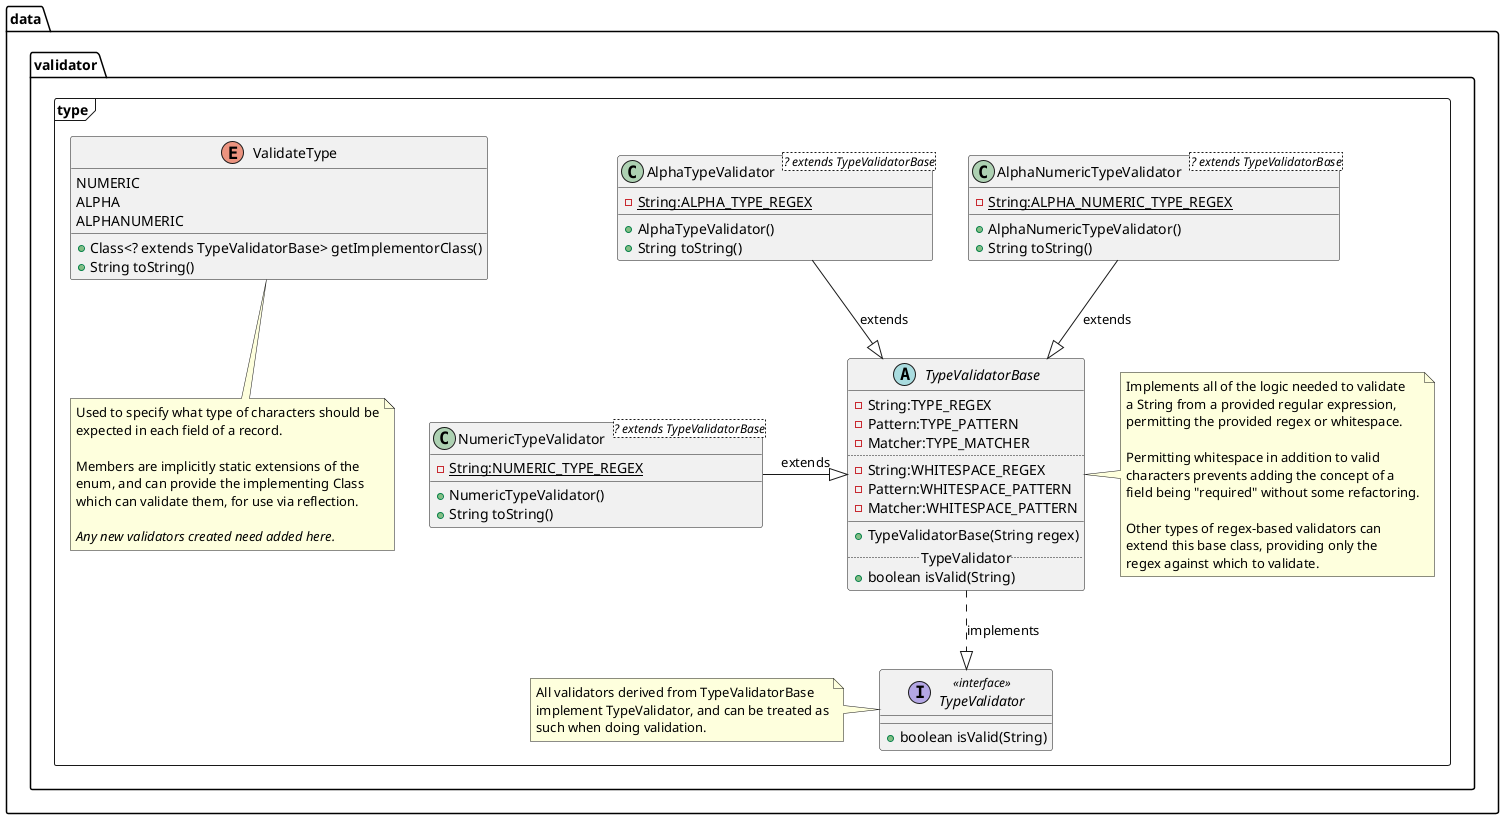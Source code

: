 @startuml
package data.validator.type <<Frame>> {

/'
===============
DEFINE ENTITIES
===============
'/

  interface TypeValidator <<interface>> {
    +boolean isValid(String)
  }

  abstract class TypeValidatorBase {
    -String:TYPE_REGEX
    -Pattern:TYPE_PATTERN
    -Matcher:TYPE_MATCHER
    ..
    -String:WHITESPACE_REGEX
    -Pattern:WHITESPACE_PATTERN
    -Matcher:WHITESPACE_PATTERN
    __
    +TypeValidatorBase(String regex)
    ..TypeValidator..
    +boolean isValid(String)
  }

  class NumericTypeValidator<? extends TypeValidatorBase> {
    -{static} String:NUMERIC_TYPE_REGEX
    __
    +NumericTypeValidator()
    +String toString()
  }

  class AlphaNumericTypeValidator<? extends TypeValidatorBase> {
    -{static} String:ALPHA_NUMERIC_TYPE_REGEX
    __
    +AlphaNumericTypeValidator()
    +String toString()
  }

  class AlphaTypeValidator<? extends TypeValidatorBase> {
    -{static} String:ALPHA_TYPE_REGEX
    __
    +AlphaTypeValidator()
    +String toString()
  }

  enum ValidateType {
    NUMERIC
    ALPHA
    ALPHANUMERIC
    __
    +Class<? extends TypeValidatorBase> getImplementorClass()
    +String toString()
  }

/'
=================================
DEFINE RELATIONS BETWEEN ENTITIES
=================================
'/

NumericTypeValidator -right-|> TypeValidatorBase:extends
AlphaTypeValidator --|> TypeValidatorBase:extends
AlphaNumericTypeValidator --|> TypeValidatorBase:extends

TypeValidatorBase ..|> TypeValidator:implements

/'
============================
NOTES ABOUT VARIOUS ENTITIES
============================
'/

note bottom of ValidateType
Used to specify what type of characters should be
expected in each field of a record.

Members are implicitly static extensions of the
enum, and can provide the implementing Class
which can validate them, for use via reflection.

<i>Any new validators created need added here.</i>
end note

note right of TypeValidatorBase
Implements all of the logic needed to validate
a String from a provided regular expression,
permitting the provided regex or whitespace.

Permitting whitespace in addition to valid
characters prevents adding the concept of a
field being "required" without some refactoring.

Other types of regex-based validators can
extend this base class, providing only the
regex against which to validate.
end note

note left of TypeValidator
All validators derived from TypeValidatorBase
implement TypeValidator, and can be treated as
such when doing validation.
end note

}
@enduml